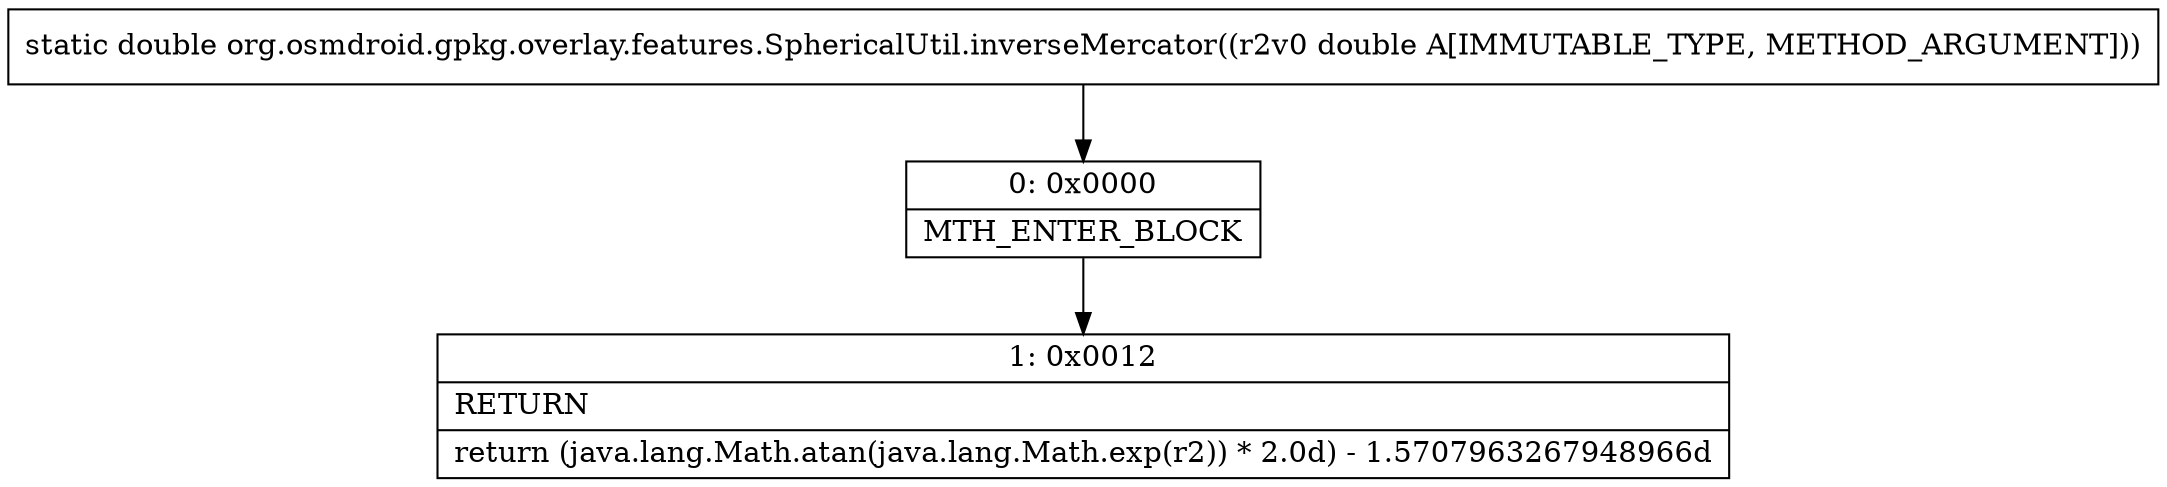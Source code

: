 digraph "CFG fororg.osmdroid.gpkg.overlay.features.SphericalUtil.inverseMercator(D)D" {
Node_0 [shape=record,label="{0\:\ 0x0000|MTH_ENTER_BLOCK\l}"];
Node_1 [shape=record,label="{1\:\ 0x0012|RETURN\l|return (java.lang.Math.atan(java.lang.Math.exp(r2)) * 2.0d) \- 1.5707963267948966d\l}"];
MethodNode[shape=record,label="{static double org.osmdroid.gpkg.overlay.features.SphericalUtil.inverseMercator((r2v0 double A[IMMUTABLE_TYPE, METHOD_ARGUMENT])) }"];
MethodNode -> Node_0;
Node_0 -> Node_1;
}

